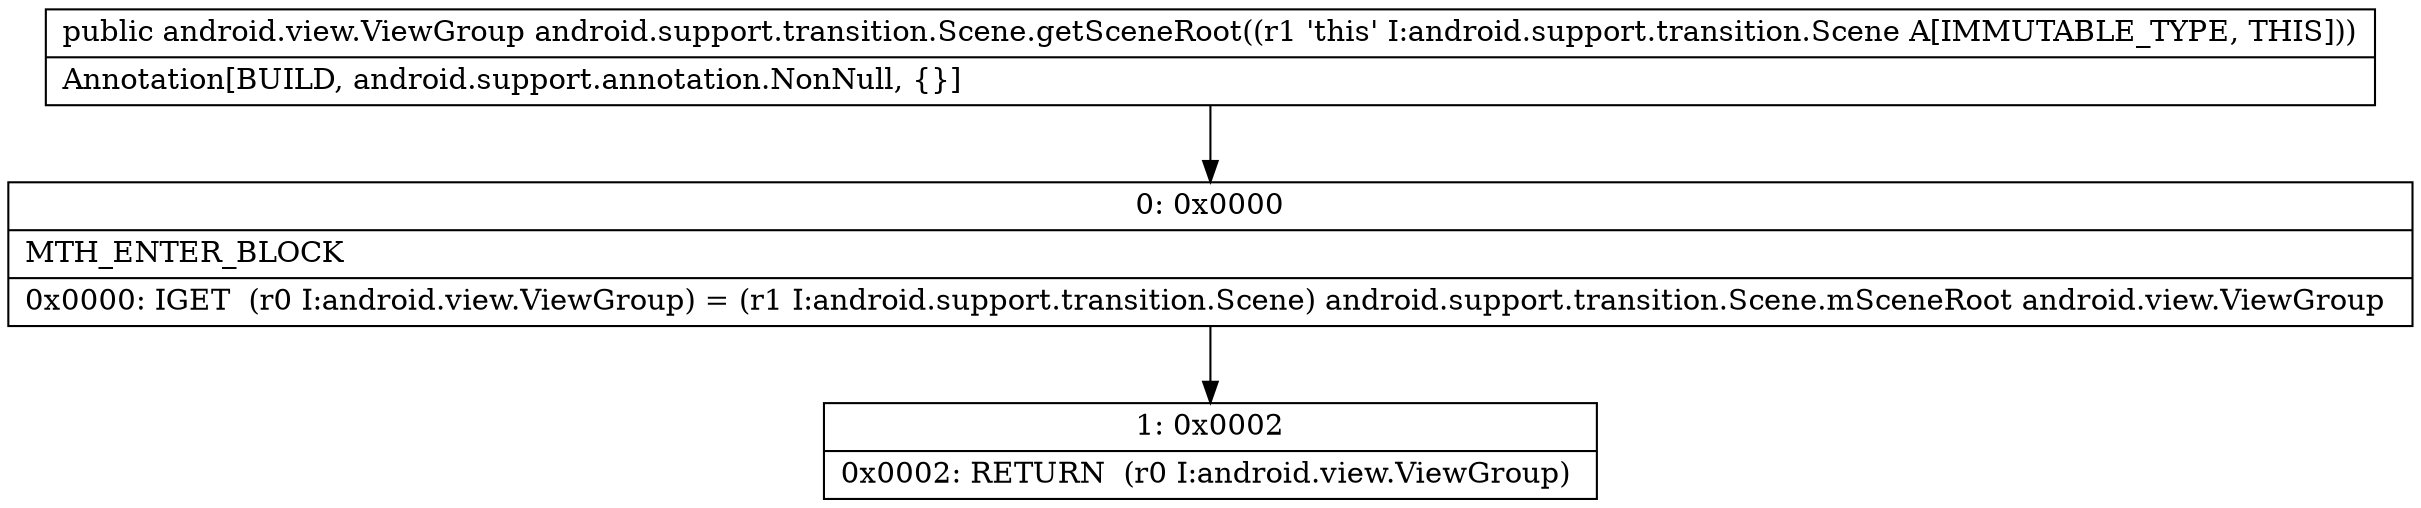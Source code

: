 digraph "CFG forandroid.support.transition.Scene.getSceneRoot()Landroid\/view\/ViewGroup;" {
Node_0 [shape=record,label="{0\:\ 0x0000|MTH_ENTER_BLOCK\l|0x0000: IGET  (r0 I:android.view.ViewGroup) = (r1 I:android.support.transition.Scene) android.support.transition.Scene.mSceneRoot android.view.ViewGroup \l}"];
Node_1 [shape=record,label="{1\:\ 0x0002|0x0002: RETURN  (r0 I:android.view.ViewGroup) \l}"];
MethodNode[shape=record,label="{public android.view.ViewGroup android.support.transition.Scene.getSceneRoot((r1 'this' I:android.support.transition.Scene A[IMMUTABLE_TYPE, THIS]))  | Annotation[BUILD, android.support.annotation.NonNull, \{\}]\l}"];
MethodNode -> Node_0;
Node_0 -> Node_1;
}

